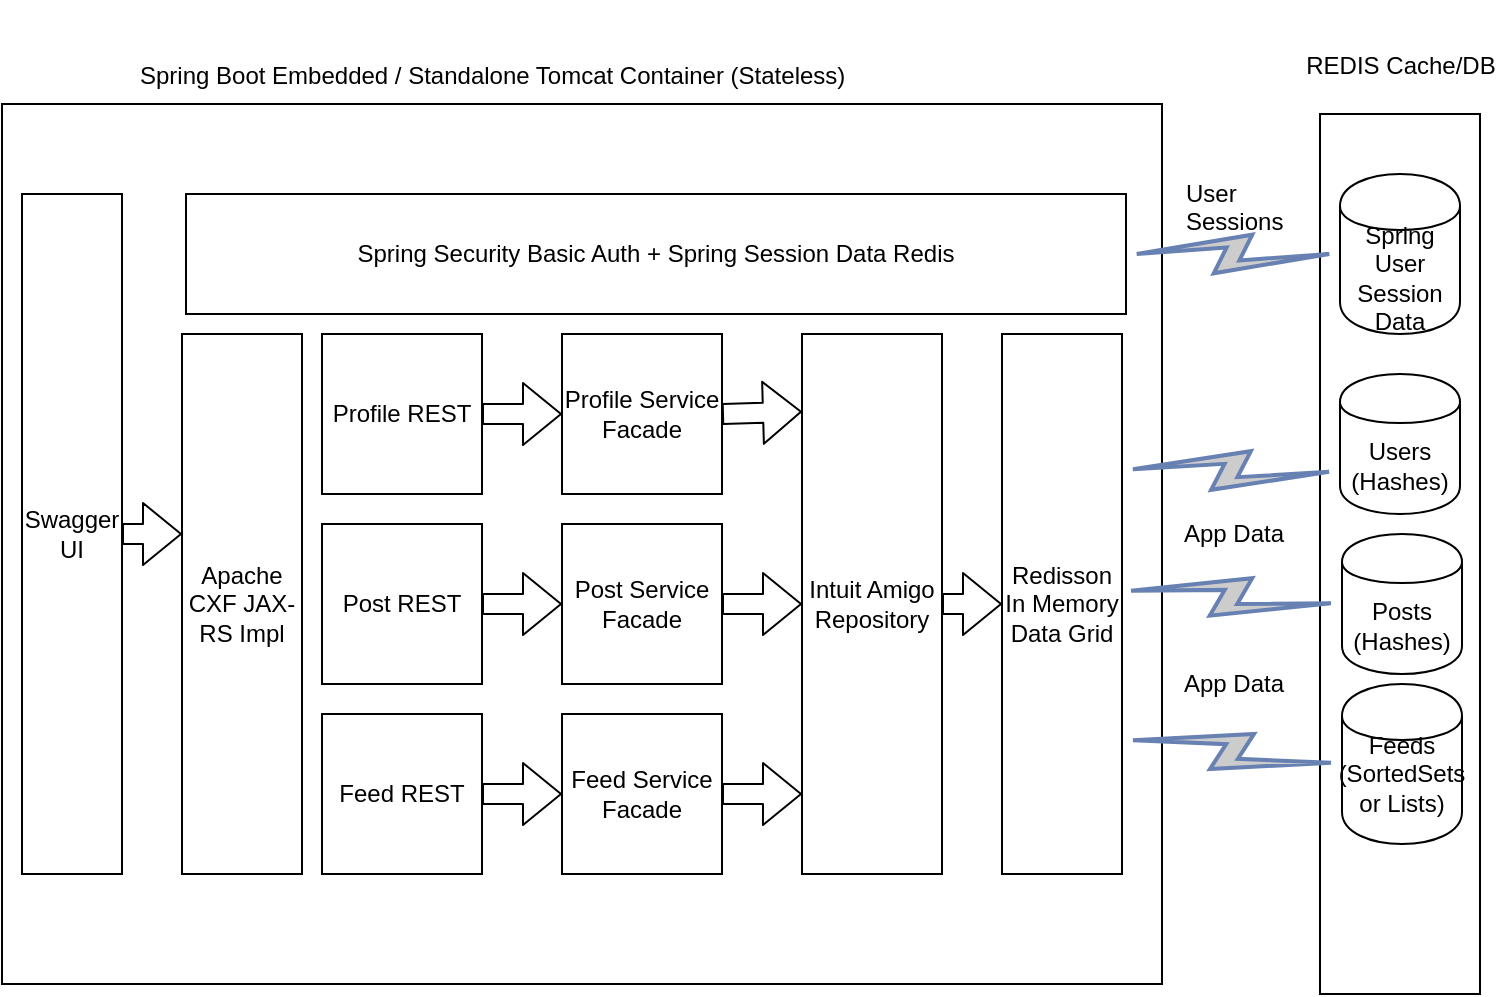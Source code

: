 <mxfile version="10.5.9" type="github"><diagram id="1RYPg8fCt-uc-34Qhv7I" name="Page-1"><mxGraphModel dx="1238" dy="1593" grid="1" gridSize="10" guides="1" tooltips="1" connect="1" arrows="1" fold="1" page="1" pageScale="1" pageWidth="850" pageHeight="1100" math="0" shadow="0"><root><mxCell id="0"/><mxCell id="1" parent="0"/><mxCell id="-DWzJqfhzz3Z3uuNRdP1-5" value="" style="rounded=0;whiteSpace=wrap;html=1;" parent="1" vertex="1"><mxGeometry y="-415" width="580" height="440" as="geometry"/></mxCell><mxCell id="-DWzJqfhzz3Z3uuNRdP1-37" value="" style="rounded=0;whiteSpace=wrap;html=1;" parent="1" vertex="1"><mxGeometry x="659" y="-410" width="80" height="440" as="geometry"/></mxCell><mxCell id="-DWzJqfhzz3Z3uuNRdP1-6" value="Profile REST" style="whiteSpace=wrap;html=1;aspect=fixed;" parent="1" vertex="1"><mxGeometry x="160" y="-300" width="80" height="80" as="geometry"/></mxCell><mxCell id="-DWzJqfhzz3Z3uuNRdP1-7" value="Post REST" style="whiteSpace=wrap;html=1;aspect=fixed;" parent="1" vertex="1"><mxGeometry x="160" y="-205" width="80" height="80" as="geometry"/></mxCell><mxCell id="-DWzJqfhzz3Z3uuNRdP1-8" value="Feed REST" style="whiteSpace=wrap;html=1;aspect=fixed;" parent="1" vertex="1"><mxGeometry x="160" y="-110" width="80" height="80" as="geometry"/></mxCell><mxCell id="-DWzJqfhzz3Z3uuNRdP1-9" value="Profile Service Facade" style="whiteSpace=wrap;html=1;aspect=fixed;" parent="1" vertex="1"><mxGeometry x="280" y="-300" width="80" height="80" as="geometry"/></mxCell><mxCell id="-DWzJqfhzz3Z3uuNRdP1-10" value="Post Service Facade" style="whiteSpace=wrap;html=1;aspect=fixed;" parent="1" vertex="1"><mxGeometry x="280" y="-205" width="80" height="80" as="geometry"/></mxCell><mxCell id="-DWzJqfhzz3Z3uuNRdP1-11" value="Feed Service Facade" style="whiteSpace=wrap;html=1;aspect=fixed;" parent="1" vertex="1"><mxGeometry x="280" y="-110" width="80" height="80" as="geometry"/></mxCell><mxCell id="-DWzJqfhzz3Z3uuNRdP1-12" value="Intuit Amigo Repository" style="rounded=0;whiteSpace=wrap;html=1;" parent="1" vertex="1"><mxGeometry x="400" y="-300" width="70" height="270" as="geometry"/></mxCell><mxCell id="-DWzJqfhzz3Z3uuNRdP1-13" value="" style="shape=flexArrow;endArrow=classic;html=1;exitX=1;exitY=0.5;exitDx=0;exitDy=0;entryX=0;entryY=0.5;entryDx=0;entryDy=0;" parent="1" source="-DWzJqfhzz3Z3uuNRdP1-6" target="-DWzJqfhzz3Z3uuNRdP1-9" edge="1"><mxGeometry width="50" height="50" relative="1" as="geometry"><mxPoint x="150" y="60" as="sourcePoint"/><mxPoint x="200" y="10" as="targetPoint"/></mxGeometry></mxCell><mxCell id="-DWzJqfhzz3Z3uuNRdP1-14" value="" style="shape=flexArrow;endArrow=classic;html=1;exitX=1;exitY=0.5;exitDx=0;exitDy=0;entryX=0;entryY=0.144;entryDx=0;entryDy=0;entryPerimeter=0;" parent="1" source="-DWzJqfhzz3Z3uuNRdP1-9" target="-DWzJqfhzz3Z3uuNRdP1-12" edge="1"><mxGeometry width="50" height="50" relative="1" as="geometry"><mxPoint x="250" y="-250" as="sourcePoint"/><mxPoint x="380" y="-260" as="targetPoint"/></mxGeometry></mxCell><mxCell id="-DWzJqfhzz3Z3uuNRdP1-15" value="Redisson In Memory Data Grid" style="rounded=0;whiteSpace=wrap;html=1;" parent="1" vertex="1"><mxGeometry x="500" y="-300" width="60" height="270" as="geometry"/></mxCell><mxCell id="-DWzJqfhzz3Z3uuNRdP1-18" value="" style="shape=flexArrow;endArrow=classic;html=1;exitX=1;exitY=0.5;exitDx=0;exitDy=0;" parent="1" source="-DWzJqfhzz3Z3uuNRdP1-7" target="-DWzJqfhzz3Z3uuNRdP1-10" edge="1"><mxGeometry width="50" height="50" relative="1" as="geometry"><mxPoint x="150" y="60" as="sourcePoint"/><mxPoint x="200" y="10" as="targetPoint"/></mxGeometry></mxCell><mxCell id="-DWzJqfhzz3Z3uuNRdP1-19" value="" style="shape=flexArrow;endArrow=classic;html=1;entryX=0;entryY=0.5;entryDx=0;entryDy=0;exitX=1;exitY=0.5;exitDx=0;exitDy=0;" parent="1" source="-DWzJqfhzz3Z3uuNRdP1-8" target="-DWzJqfhzz3Z3uuNRdP1-11" edge="1"><mxGeometry width="50" height="50" relative="1" as="geometry"><mxPoint x="150" y="60" as="sourcePoint"/><mxPoint x="200" y="10" as="targetPoint"/></mxGeometry></mxCell><mxCell id="-DWzJqfhzz3Z3uuNRdP1-20" value="" style="shape=flexArrow;endArrow=classic;html=1;exitX=1;exitY=0.5;exitDx=0;exitDy=0;" parent="1" source="-DWzJqfhzz3Z3uuNRdP1-10" edge="1"><mxGeometry width="50" height="50" relative="1" as="geometry"><mxPoint x="360" y="-130" as="sourcePoint"/><mxPoint x="400" y="-165" as="targetPoint"/></mxGeometry></mxCell><mxCell id="-DWzJqfhzz3Z3uuNRdP1-21" value="" style="shape=flexArrow;endArrow=classic;html=1;exitX=1;exitY=0.5;exitDx=0;exitDy=0;entryX=0;entryY=0.852;entryDx=0;entryDy=0;entryPerimeter=0;" parent="1" source="-DWzJqfhzz3Z3uuNRdP1-11" target="-DWzJqfhzz3Z3uuNRdP1-12" edge="1"><mxGeometry width="50" height="50" relative="1" as="geometry"><mxPoint x="150" y="60" as="sourcePoint"/><mxPoint x="200" y="10" as="targetPoint"/></mxGeometry></mxCell><mxCell id="-DWzJqfhzz3Z3uuNRdP1-22" value="" style="shape=flexArrow;endArrow=classic;html=1;exitX=1;exitY=0.5;exitDx=0;exitDy=0;" parent="1" source="-DWzJqfhzz3Z3uuNRdP1-12" edge="1"><mxGeometry width="50" height="50" relative="1" as="geometry"><mxPoint x="150" y="60" as="sourcePoint"/><mxPoint x="500" y="-165" as="targetPoint"/></mxGeometry></mxCell><mxCell id="-DWzJqfhzz3Z3uuNRdP1-25" value="Apache CXF JAX-RS Impl" style="rounded=0;whiteSpace=wrap;html=1;" parent="1" vertex="1"><mxGeometry x="90" y="-300" width="60" height="270" as="geometry"/></mxCell><mxCell id="-DWzJqfhzz3Z3uuNRdP1-26" value="Spring Security Basic Auth + Spring Session Data Redis" style="rounded=0;whiteSpace=wrap;html=1;" parent="1" vertex="1"><mxGeometry x="92" y="-370" width="470" height="60" as="geometry"/></mxCell><mxCell id="-DWzJqfhzz3Z3uuNRdP1-28" value="Spring User Session Data" style="shape=cylinder;whiteSpace=wrap;html=1;boundedLbl=1;backgroundOutline=1;" parent="1" vertex="1"><mxGeometry x="669" y="-380" width="60" height="80" as="geometry"/></mxCell><mxCell id="-DWzJqfhzz3Z3uuNRdP1-29" value="Users&lt;br&gt;(Hashes)&lt;br&gt;" style="shape=cylinder;whiteSpace=wrap;html=1;boundedLbl=1;backgroundOutline=1;" parent="1" vertex="1"><mxGeometry x="669" y="-280" width="60" height="70" as="geometry"/></mxCell><mxCell id="-DWzJqfhzz3Z3uuNRdP1-31" value="Posts&lt;br&gt;(Hashes)&lt;br&gt;" style="shape=cylinder;whiteSpace=wrap;html=1;boundedLbl=1;backgroundOutline=1;" parent="1" vertex="1"><mxGeometry x="670" y="-200" width="60" height="70" as="geometry"/></mxCell><mxCell id="-DWzJqfhzz3Z3uuNRdP1-32" value="Feeds&lt;br&gt;(SortedSets&lt;br&gt;or Lists)&lt;br&gt;&lt;br&gt;" style="shape=cylinder;whiteSpace=wrap;html=1;boundedLbl=1;backgroundOutline=1;" parent="1" vertex="1"><mxGeometry x="670" y="-125" width="60" height="80" as="geometry"/></mxCell><mxCell id="-DWzJqfhzz3Z3uuNRdP1-35" value="Spring Boot Embedded / Standalone Tomcat Container (Stateless)" style="text;html=1;resizable=0;points=[];autosize=1;align=left;verticalAlign=top;spacingTop=-4;" parent="1" vertex="1"><mxGeometry x="67" y="-439" width="370" height="20" as="geometry"/></mxCell><mxCell id="-DWzJqfhzz3Z3uuNRdP1-36" value="REDIS Cache/DB" style="text;html=1;strokeColor=none;fillColor=none;align=center;verticalAlign=middle;whiteSpace=wrap;rounded=0;" parent="1" vertex="1"><mxGeometry x="648.5" y="-449" width="101" height="30" as="geometry"/></mxCell><mxCell id="-DWzJqfhzz3Z3uuNRdP1-47" value="" style="html=1;outlineConnect=0;fillColor=#CCCCCC;strokeColor=#6881B3;gradientColor=none;gradientDirection=north;strokeWidth=2;shape=mxgraph.networks.comm_link_edge;html=1;entryX=0;entryY=0.5;entryDx=0;entryDy=0;exitX=1;exitY=0.5;exitDx=0;exitDy=0;" parent="1" source="-DWzJqfhzz3Z3uuNRdP1-26" target="-DWzJqfhzz3Z3uuNRdP1-28" edge="1"><mxGeometry width="100" height="100" relative="1" as="geometry"><mxPoint x="570" y="-299" as="sourcePoint"/><mxPoint x="670" y="-399" as="targetPoint"/><Array as="points"><mxPoint x="580" y="-449"/></Array></mxGeometry></mxCell><mxCell id="-DWzJqfhzz3Z3uuNRdP1-48" value="" style="html=1;outlineConnect=0;fillColor=#CCCCCC;strokeColor=#6881B3;gradientColor=none;gradientDirection=north;strokeWidth=2;shape=mxgraph.networks.comm_link_edge;html=1;entryX=0;entryY=0.5;entryDx=0;entryDy=0;exitX=0.983;exitY=0.474;exitDx=0;exitDy=0;exitPerimeter=0;" parent="1" source="-DWzJqfhzz3Z3uuNRdP1-15" target="-DWzJqfhzz3Z3uuNRdP1-31" edge="1"><mxGeometry width="100" height="100" relative="1" as="geometry"><mxPoint x="40" y="150" as="sourcePoint"/><mxPoint x="140" y="50" as="targetPoint"/></mxGeometry></mxCell><mxCell id="-DWzJqfhzz3Z3uuNRdP1-50" value="User&lt;br&gt;Sessions" style="text;html=1;resizable=0;points=[];autosize=1;align=left;verticalAlign=top;spacingTop=-4;" parent="1" vertex="1"><mxGeometry x="589.5" y="-380" width="60" height="30" as="geometry"/></mxCell><mxCell id="-DWzJqfhzz3Z3uuNRdP1-51" value="App Data" style="text;html=1;resizable=0;points=[];autosize=1;align=left;verticalAlign=top;spacingTop=-4;" parent="1" vertex="1"><mxGeometry x="589" y="-210" width="70" height="20" as="geometry"/></mxCell><mxCell id="-DWzJqfhzz3Z3uuNRdP1-52" value="Swagger UI" style="rounded=0;whiteSpace=wrap;html=1;" parent="1" vertex="1"><mxGeometry x="10" y="-370" width="50" height="340" as="geometry"/></mxCell><mxCell id="-DWzJqfhzz3Z3uuNRdP1-53" value="" style="html=1;outlineConnect=0;fillColor=#CCCCCC;strokeColor=#6881B3;gradientColor=none;gradientDirection=north;strokeWidth=2;shape=mxgraph.networks.comm_link_edge;html=1;entryX=0;entryY=0.5;entryDx=0;entryDy=0;exitX=1;exitY=0.75;exitDx=0;exitDy=0;" parent="1" source="-DWzJqfhzz3Z3uuNRdP1-15" target="-DWzJqfhzz3Z3uuNRdP1-32" edge="1"><mxGeometry width="100" height="100" relative="1" as="geometry"><mxPoint x="569" y="-162" as="sourcePoint"/><mxPoint x="680" y="-155" as="targetPoint"/></mxGeometry></mxCell><mxCell id="-DWzJqfhzz3Z3uuNRdP1-54" value="" style="html=1;outlineConnect=0;fillColor=#CCCCCC;strokeColor=#6881B3;gradientColor=none;gradientDirection=north;strokeWidth=2;shape=mxgraph.networks.comm_link_edge;html=1;entryX=0;entryY=0.7;entryDx=0;entryDy=0;exitX=1;exitY=0.25;exitDx=0;exitDy=0;" parent="1" source="-DWzJqfhzz3Z3uuNRdP1-15" target="-DWzJqfhzz3Z3uuNRdP1-29" edge="1"><mxGeometry width="100" height="100" relative="1" as="geometry"><mxPoint x="579" y="-152" as="sourcePoint"/><mxPoint x="680" y="-70" as="targetPoint"/></mxGeometry></mxCell><mxCell id="-DWzJqfhzz3Z3uuNRdP1-55" value="App Data" style="text;html=1;resizable=0;points=[];autosize=1;align=left;verticalAlign=top;spacingTop=-4;" parent="1" vertex="1"><mxGeometry x="589" y="-135" width="70" height="20" as="geometry"/></mxCell><mxCell id="OTZFrJ5nqlwtyZH1-5pl-3" value="" style="shape=flexArrow;endArrow=classic;html=1;exitX=1;exitY=0.5;exitDx=0;exitDy=0;" edge="1" parent="1" source="-DWzJqfhzz3Z3uuNRdP1-52"><mxGeometry width="50" height="50" relative="1" as="geometry"><mxPoint x="250" y="-155" as="sourcePoint"/><mxPoint x="90" y="-200" as="targetPoint"/></mxGeometry></mxCell></root></mxGraphModel></diagram></mxfile>